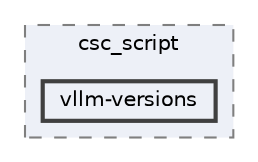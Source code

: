 digraph "/home/jam/Research/IRES-2025/dev/src/llm-scripts/csc_script/vllm-versions"
{
 // LATEX_PDF_SIZE
  bgcolor="transparent";
  edge [fontname=Helvetica,fontsize=10,labelfontname=Helvetica,labelfontsize=10];
  node [fontname=Helvetica,fontsize=10,shape=box,height=0.2,width=0.4];
  compound=true
  subgraph clusterdir_db684629df7b35066654fef4299732c2 {
    graph [ bgcolor="#edf0f7", pencolor="grey50", label="csc_script", fontname=Helvetica,fontsize=10 style="filled,dashed", URL="dir_db684629df7b35066654fef4299732c2.html",tooltip=""]
  dir_efa0ba0ee3a50a029a97bb3f5464b5cc [label="vllm-versions", fillcolor="#edf0f7", color="grey25", style="filled,bold", URL="dir_efa0ba0ee3a50a029a97bb3f5464b5cc.html",tooltip=""];
  }
}
